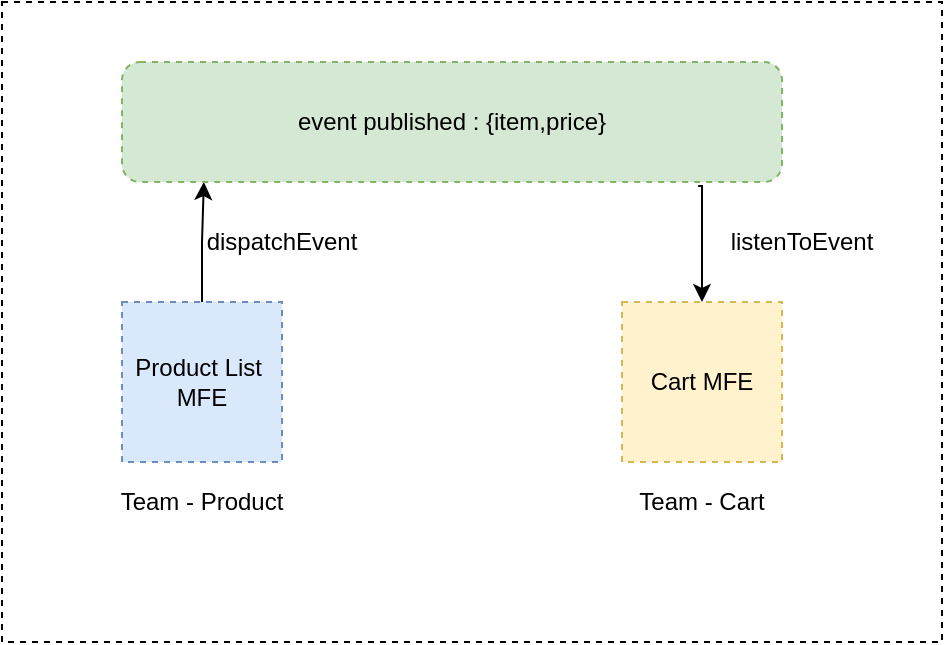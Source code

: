 <mxfile version="14.9.0" type="github">
  <diagram id="qkxECWxnbaYCbJM5MRTU" name="Page-1">
    <mxGraphModel dx="946" dy="557" grid="1" gridSize="10" guides="1" tooltips="1" connect="1" arrows="1" fold="1" page="1" pageScale="1" pageWidth="850" pageHeight="1100" math="0" shadow="0">
      <root>
        <mxCell id="0" />
        <mxCell id="1" parent="0" />
        <mxCell id="QcYfBSignOeAOPgkUBf1-12" value="" style="rounded=0;whiteSpace=wrap;html=1;dashed=1;" vertex="1" parent="1">
          <mxGeometry x="110" y="10" width="470" height="320" as="geometry" />
        </mxCell>
        <mxCell id="QcYfBSignOeAOPgkUBf1-4" style="edgeStyle=orthogonalEdgeStyle;rounded=0;orthogonalLoop=1;jettySize=auto;html=1;exitX=0.5;exitY=0;exitDx=0;exitDy=0;entryX=0.124;entryY=1;entryDx=0;entryDy=0;entryPerimeter=0;" edge="1" parent="1" source="QcYfBSignOeAOPgkUBf1-1" target="QcYfBSignOeAOPgkUBf1-3">
          <mxGeometry relative="1" as="geometry" />
        </mxCell>
        <mxCell id="QcYfBSignOeAOPgkUBf1-1" value="Product List&amp;nbsp;&lt;br&gt;MFE" style="whiteSpace=wrap;html=1;aspect=fixed;fillColor=#dae8fc;strokeColor=#6c8ebf;dashed=1;" vertex="1" parent="1">
          <mxGeometry x="170" y="160" width="80" height="80" as="geometry" />
        </mxCell>
        <mxCell id="QcYfBSignOeAOPgkUBf1-2" value="Cart MFE" style="whiteSpace=wrap;html=1;aspect=fixed;fillColor=#fff2cc;strokeColor=#d6b656;dashed=1;" vertex="1" parent="1">
          <mxGeometry x="420" y="160" width="80" height="80" as="geometry" />
        </mxCell>
        <mxCell id="QcYfBSignOeAOPgkUBf1-10" style="edgeStyle=orthogonalEdgeStyle;rounded=0;orthogonalLoop=1;jettySize=auto;html=1;exitX=0.873;exitY=1.033;exitDx=0;exitDy=0;entryX=0.5;entryY=0;entryDx=0;entryDy=0;exitPerimeter=0;" edge="1" parent="1" source="QcYfBSignOeAOPgkUBf1-3" target="QcYfBSignOeAOPgkUBf1-2">
          <mxGeometry relative="1" as="geometry">
            <Array as="points">
              <mxPoint x="460" y="102" />
            </Array>
          </mxGeometry>
        </mxCell>
        <mxCell id="QcYfBSignOeAOPgkUBf1-3" value="event published : {item,price}" style="rounded=1;whiteSpace=wrap;html=1;fillColor=#d5e8d4;strokeColor=#82b366;dashed=1;" vertex="1" parent="1">
          <mxGeometry x="170" y="40" width="330" height="60" as="geometry" />
        </mxCell>
        <mxCell id="QcYfBSignOeAOPgkUBf1-6" value="Team - Product" style="text;html=1;strokeColor=none;fillColor=none;align=center;verticalAlign=middle;whiteSpace=wrap;rounded=0;" vertex="1" parent="1">
          <mxGeometry x="160" y="250" width="100" height="20" as="geometry" />
        </mxCell>
        <mxCell id="QcYfBSignOeAOPgkUBf1-7" value="Team - Cart" style="text;html=1;strokeColor=none;fillColor=none;align=center;verticalAlign=middle;whiteSpace=wrap;rounded=0;" vertex="1" parent="1">
          <mxGeometry x="410" y="250" width="100" height="20" as="geometry" />
        </mxCell>
        <mxCell id="QcYfBSignOeAOPgkUBf1-8" value="dispatchEvent" style="text;html=1;strokeColor=none;fillColor=none;align=center;verticalAlign=middle;whiteSpace=wrap;rounded=0;" vertex="1" parent="1">
          <mxGeometry x="230" y="120" width="40" height="20" as="geometry" />
        </mxCell>
        <mxCell id="QcYfBSignOeAOPgkUBf1-9" value="listenToEvent" style="text;html=1;strokeColor=none;fillColor=none;align=center;verticalAlign=middle;whiteSpace=wrap;rounded=0;" vertex="1" parent="1">
          <mxGeometry x="490" y="120" width="40" height="20" as="geometry" />
        </mxCell>
      </root>
    </mxGraphModel>
  </diagram>
</mxfile>
